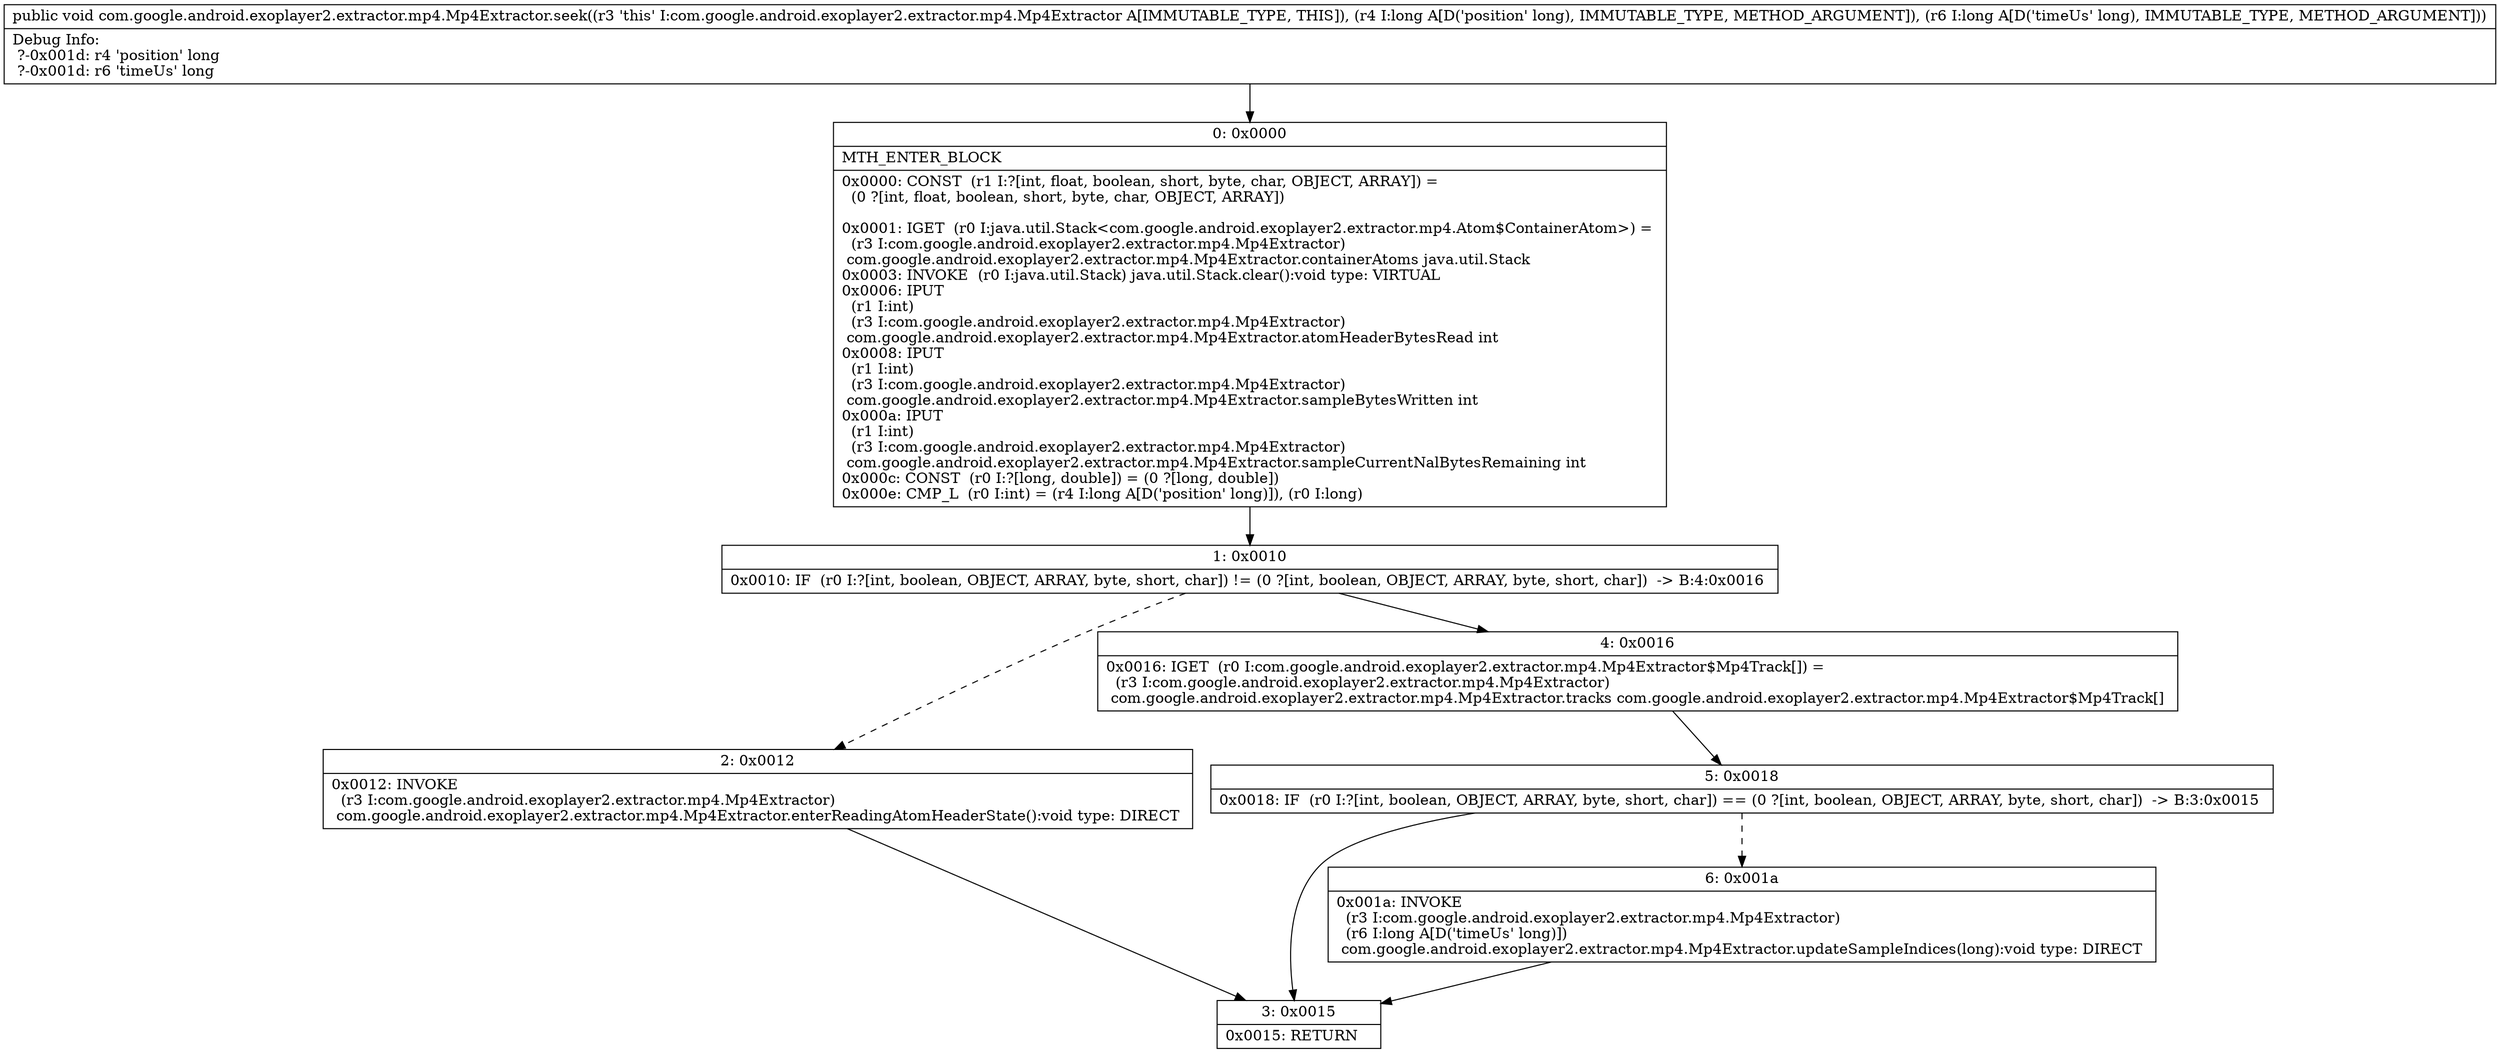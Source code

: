 digraph "CFG forcom.google.android.exoplayer2.extractor.mp4.Mp4Extractor.seek(JJ)V" {
Node_0 [shape=record,label="{0\:\ 0x0000|MTH_ENTER_BLOCK\l|0x0000: CONST  (r1 I:?[int, float, boolean, short, byte, char, OBJECT, ARRAY]) = \l  (0 ?[int, float, boolean, short, byte, char, OBJECT, ARRAY])\l \l0x0001: IGET  (r0 I:java.util.Stack\<com.google.android.exoplayer2.extractor.mp4.Atom$ContainerAtom\>) = \l  (r3 I:com.google.android.exoplayer2.extractor.mp4.Mp4Extractor)\l com.google.android.exoplayer2.extractor.mp4.Mp4Extractor.containerAtoms java.util.Stack \l0x0003: INVOKE  (r0 I:java.util.Stack) java.util.Stack.clear():void type: VIRTUAL \l0x0006: IPUT  \l  (r1 I:int)\l  (r3 I:com.google.android.exoplayer2.extractor.mp4.Mp4Extractor)\l com.google.android.exoplayer2.extractor.mp4.Mp4Extractor.atomHeaderBytesRead int \l0x0008: IPUT  \l  (r1 I:int)\l  (r3 I:com.google.android.exoplayer2.extractor.mp4.Mp4Extractor)\l com.google.android.exoplayer2.extractor.mp4.Mp4Extractor.sampleBytesWritten int \l0x000a: IPUT  \l  (r1 I:int)\l  (r3 I:com.google.android.exoplayer2.extractor.mp4.Mp4Extractor)\l com.google.android.exoplayer2.extractor.mp4.Mp4Extractor.sampleCurrentNalBytesRemaining int \l0x000c: CONST  (r0 I:?[long, double]) = (0 ?[long, double]) \l0x000e: CMP_L  (r0 I:int) = (r4 I:long A[D('position' long)]), (r0 I:long) \l}"];
Node_1 [shape=record,label="{1\:\ 0x0010|0x0010: IF  (r0 I:?[int, boolean, OBJECT, ARRAY, byte, short, char]) != (0 ?[int, boolean, OBJECT, ARRAY, byte, short, char])  \-\> B:4:0x0016 \l}"];
Node_2 [shape=record,label="{2\:\ 0x0012|0x0012: INVOKE  \l  (r3 I:com.google.android.exoplayer2.extractor.mp4.Mp4Extractor)\l com.google.android.exoplayer2.extractor.mp4.Mp4Extractor.enterReadingAtomHeaderState():void type: DIRECT \l}"];
Node_3 [shape=record,label="{3\:\ 0x0015|0x0015: RETURN   \l}"];
Node_4 [shape=record,label="{4\:\ 0x0016|0x0016: IGET  (r0 I:com.google.android.exoplayer2.extractor.mp4.Mp4Extractor$Mp4Track[]) = \l  (r3 I:com.google.android.exoplayer2.extractor.mp4.Mp4Extractor)\l com.google.android.exoplayer2.extractor.mp4.Mp4Extractor.tracks com.google.android.exoplayer2.extractor.mp4.Mp4Extractor$Mp4Track[] \l}"];
Node_5 [shape=record,label="{5\:\ 0x0018|0x0018: IF  (r0 I:?[int, boolean, OBJECT, ARRAY, byte, short, char]) == (0 ?[int, boolean, OBJECT, ARRAY, byte, short, char])  \-\> B:3:0x0015 \l}"];
Node_6 [shape=record,label="{6\:\ 0x001a|0x001a: INVOKE  \l  (r3 I:com.google.android.exoplayer2.extractor.mp4.Mp4Extractor)\l  (r6 I:long A[D('timeUs' long)])\l com.google.android.exoplayer2.extractor.mp4.Mp4Extractor.updateSampleIndices(long):void type: DIRECT \l}"];
MethodNode[shape=record,label="{public void com.google.android.exoplayer2.extractor.mp4.Mp4Extractor.seek((r3 'this' I:com.google.android.exoplayer2.extractor.mp4.Mp4Extractor A[IMMUTABLE_TYPE, THIS]), (r4 I:long A[D('position' long), IMMUTABLE_TYPE, METHOD_ARGUMENT]), (r6 I:long A[D('timeUs' long), IMMUTABLE_TYPE, METHOD_ARGUMENT]))  | Debug Info:\l  ?\-0x001d: r4 'position' long\l  ?\-0x001d: r6 'timeUs' long\l}"];
MethodNode -> Node_0;
Node_0 -> Node_1;
Node_1 -> Node_2[style=dashed];
Node_1 -> Node_4;
Node_2 -> Node_3;
Node_4 -> Node_5;
Node_5 -> Node_3;
Node_5 -> Node_6[style=dashed];
Node_6 -> Node_3;
}

